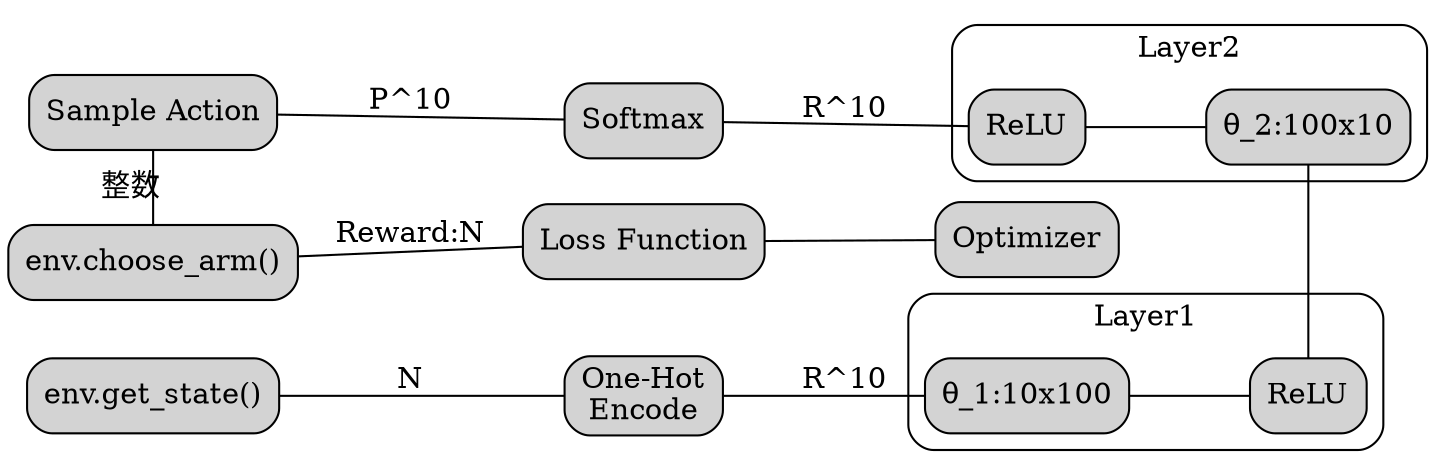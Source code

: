 digraph ex_5 {
    graph [rankdir=LR];
    // グラフ名はcluster_で始める
    // node
    env_get_state [label="env.get_state()", shape="box", style="rounded,filled"];
    one_hot_encode [label="One-Hot\nEncode", shape="box", style="rounded,filled"];
        
    subgraph cluster_1 {
        label = "Layer1";
        style= "rounded";
        
        theta1 [label="θ_1:10x100", shape="box", style="rounded,filled"];
        ReLU1 [label="ReLU", shape="box", style="rounded,filled"];
        
        theta1 -> ReLU1 [arrowhead=none];
    };

    env_get_state -> one_hot_encode [label="N", lblstyle="auto", arrowhead=none];
    one_hot_encode -> theta1 [label="R^10", lblstyle="auto", arrowhead=none];

    sample_action [label="Sample Action", shape="box", style="rounded,filled"];
    softmax [label="Softmax", shape="box", style="rounded,filled"];

    subgraph cluster_2 {
        label = "Layer2";
        style= "rounded";
        
        ReLU2 [label="ReLU", shape="box", style="rounded,filled"];
        theta2 [label="θ_2:100x10", shape="box", style="rounded,filled"];
        
        ReLU2 -> theta2  [arrowhead=none];        
    };
    
    ReLU1 -> theta2  [arrowhead=none, topath="bend left"]; 
    
    sample_action -> softmax [label="P^10", lblstyle="auto", arrowhead=none];
    softmax -> ReLU2  [label="R^10", lblstyle="auto", arrowhead=none];
    
    // node
    env_choose_arm [label="env.choose_arm()", shape="box", style="rounded,filled"];
    loss_function [label="Loss Function", shape="box", style="rounded,filled"];
    Optimizer [shape="box", style="rounded,filled"];
    
    env_choose_arm -> loss_function [label="Reward:N", lblstyle="auto", arrowhead=none];
    loss_function -> Optimizer [arrowhead=none];
    
    sample_action -> env_choose_arm [label="整数", fontname="MS UI Gothic", lblstyle="auto", arrowhead=none];

    newrank=true;
    {rank=same; ReLU1, theta2}
    {rank=same; env_get_state, sample_action, env_choose_arm}
    {rank=same; one_hot_encode, softmax, loss_function}
}